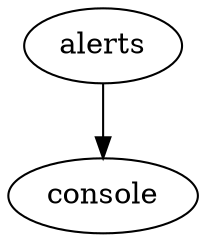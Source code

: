 digraph config {
    // This uses the special "alerts" node that all alerts start at, and sends every alert to stdout.
    console [type="stdout"];
    alerts -> console;
}